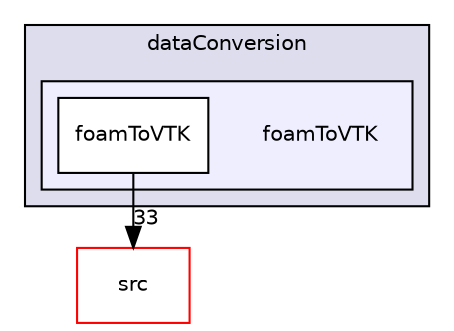 digraph "applications/utilities/postProcessing/dataConversion/foamToVTK" {
  bgcolor=transparent;
  compound=true
  node [ fontsize="10", fontname="Helvetica"];
  edge [ labelfontsize="10", labelfontname="Helvetica"];
  subgraph clusterdir_287a8ee951d3c46055211652d30251ed {
    graph [ bgcolor="#ddddee", pencolor="black", label="dataConversion" fontname="Helvetica", fontsize="10", URL="dir_287a8ee951d3c46055211652d30251ed.html"]
  subgraph clusterdir_f73f3a59aefc419d78bd8216641486ec {
    graph [ bgcolor="#eeeeff", pencolor="black", label="" URL="dir_f73f3a59aefc419d78bd8216641486ec.html"];
    dir_f73f3a59aefc419d78bd8216641486ec [shape=plaintext label="foamToVTK"];
    dir_693ba0d9de58af90fe9d505556b56bd4 [shape=box label="foamToVTK" color="black" fillcolor="white" style="filled" URL="dir_693ba0d9de58af90fe9d505556b56bd4.html"];
  }
  }
  dir_68267d1309a1af8e8297ef4c3efbcdba [shape=box label="src" color="red" URL="dir_68267d1309a1af8e8297ef4c3efbcdba.html"];
  dir_693ba0d9de58af90fe9d505556b56bd4->dir_68267d1309a1af8e8297ef4c3efbcdba [headlabel="33", labeldistance=1.5 headhref="dir_000597_000737.html"];
}

